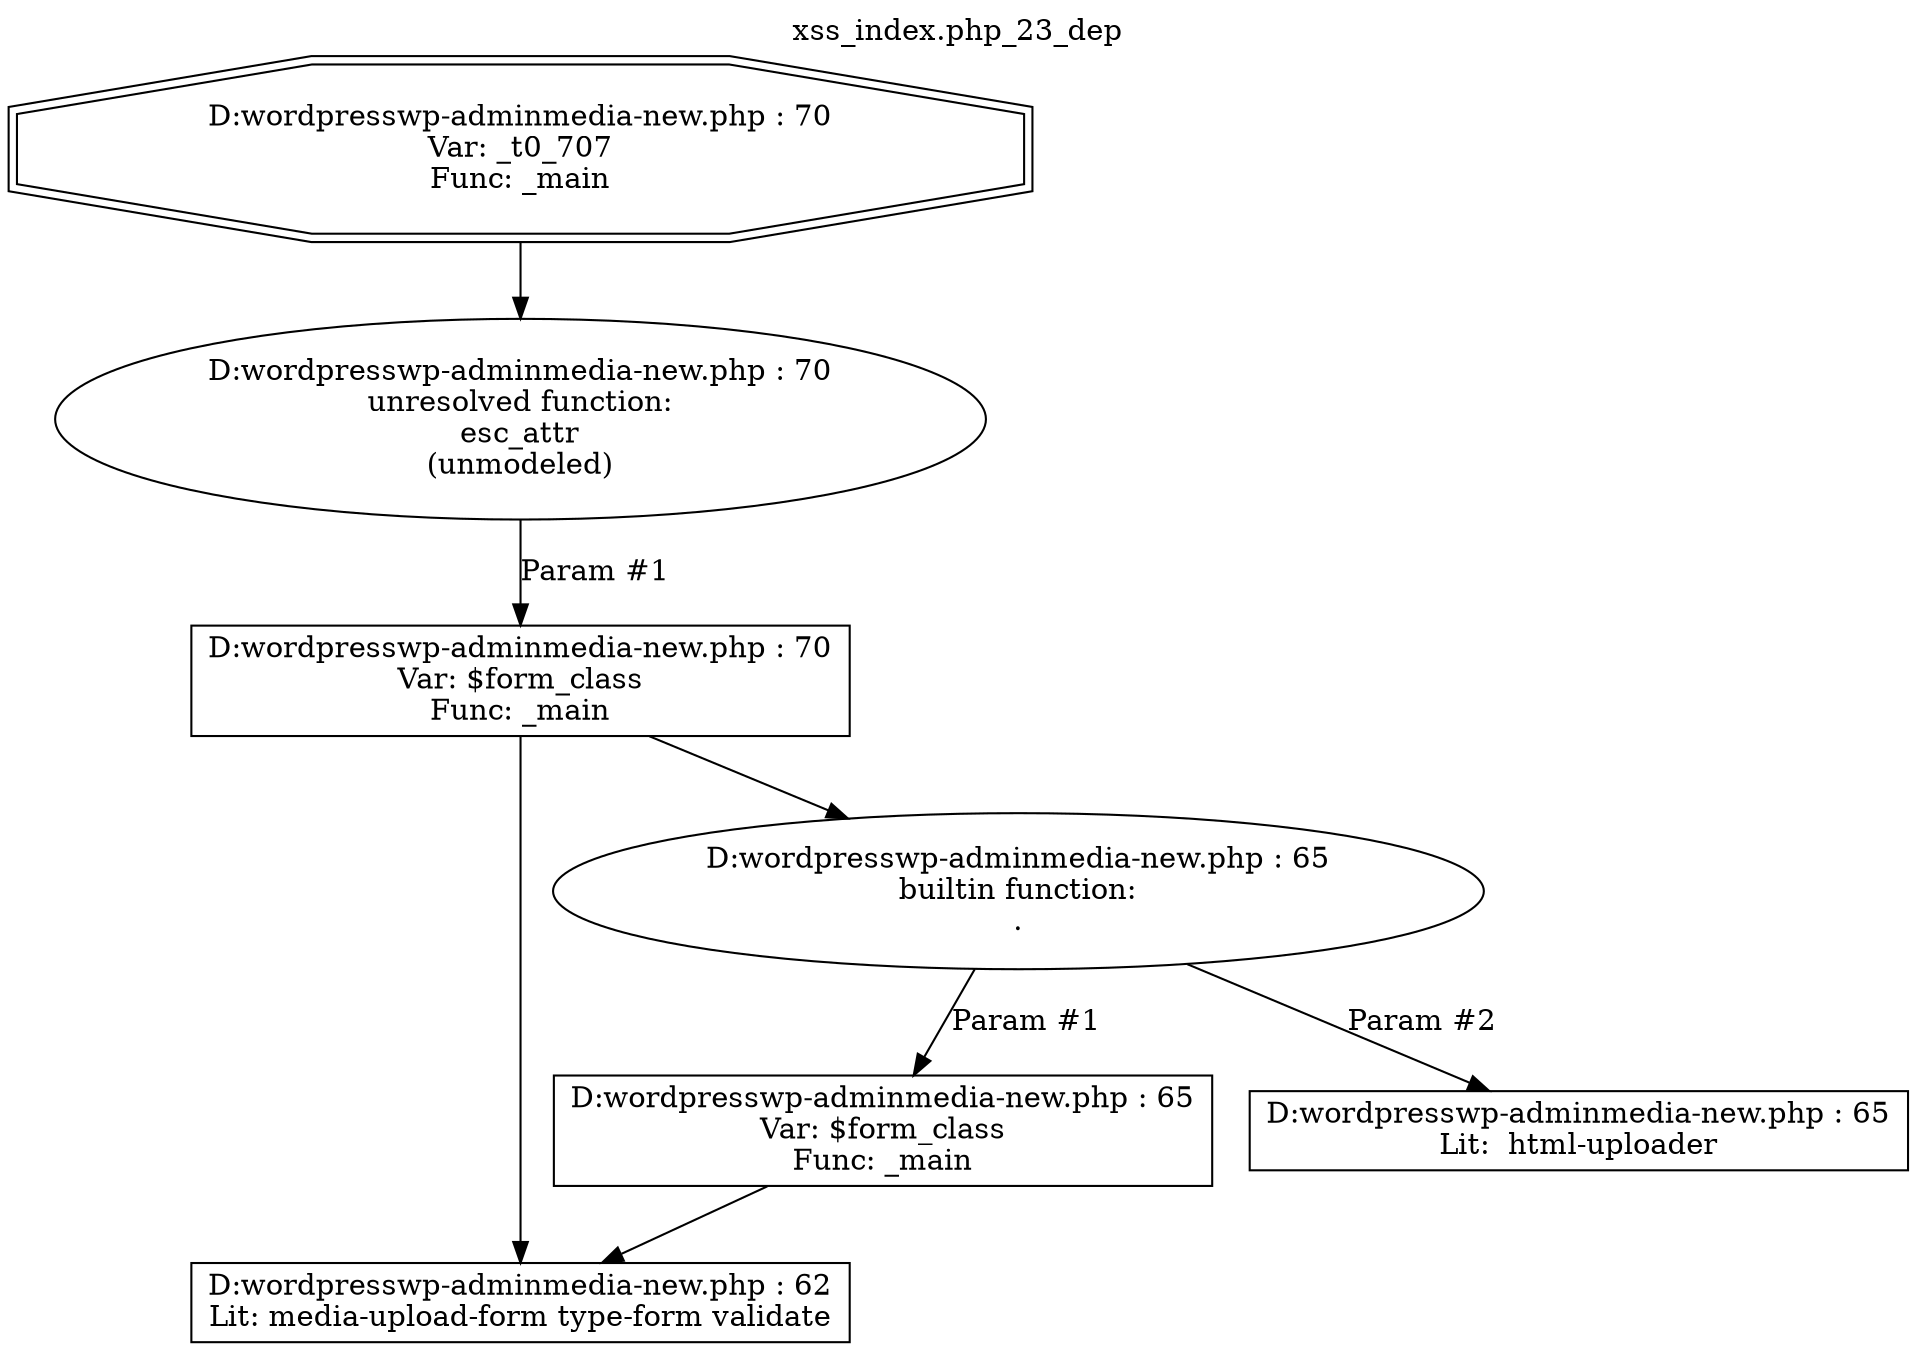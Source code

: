 digraph cfg {
  label="xss_index.php_23_dep";
  labelloc=t;
  n1 [shape=doubleoctagon, label="D:\wordpress\wp-admin\media-new.php : 70\nVar: _t0_707\nFunc: _main\n"];
  n2 [shape=ellipse, label="D:\wordpress\wp-admin\media-new.php : 70\nunresolved function:\nesc_attr\n(unmodeled)\n"];
  n3 [shape=box, label="D:\wordpress\wp-admin\media-new.php : 70\nVar: $form_class\nFunc: _main\n"];
  n4 [shape=box, label="D:\wordpress\wp-admin\media-new.php : 62\nLit: media-upload-form type-form validate\n"];
  n5 [shape=ellipse, label="D:\wordpress\wp-admin\media-new.php : 65\nbuiltin function:\n.\n"];
  n6 [shape=box, label="D:\wordpress\wp-admin\media-new.php : 65\nVar: $form_class\nFunc: _main\n"];
  n7 [shape=box, label="D:\wordpress\wp-admin\media-new.php : 65\nLit:  html-uploader\n"];
  n1 -> n2;
  n3 -> n4;
  n3 -> n5;
  n6 -> n4;
  n5 -> n6[label="Param #1"];
  n5 -> n7[label="Param #2"];
  n2 -> n3[label="Param #1"];
}
